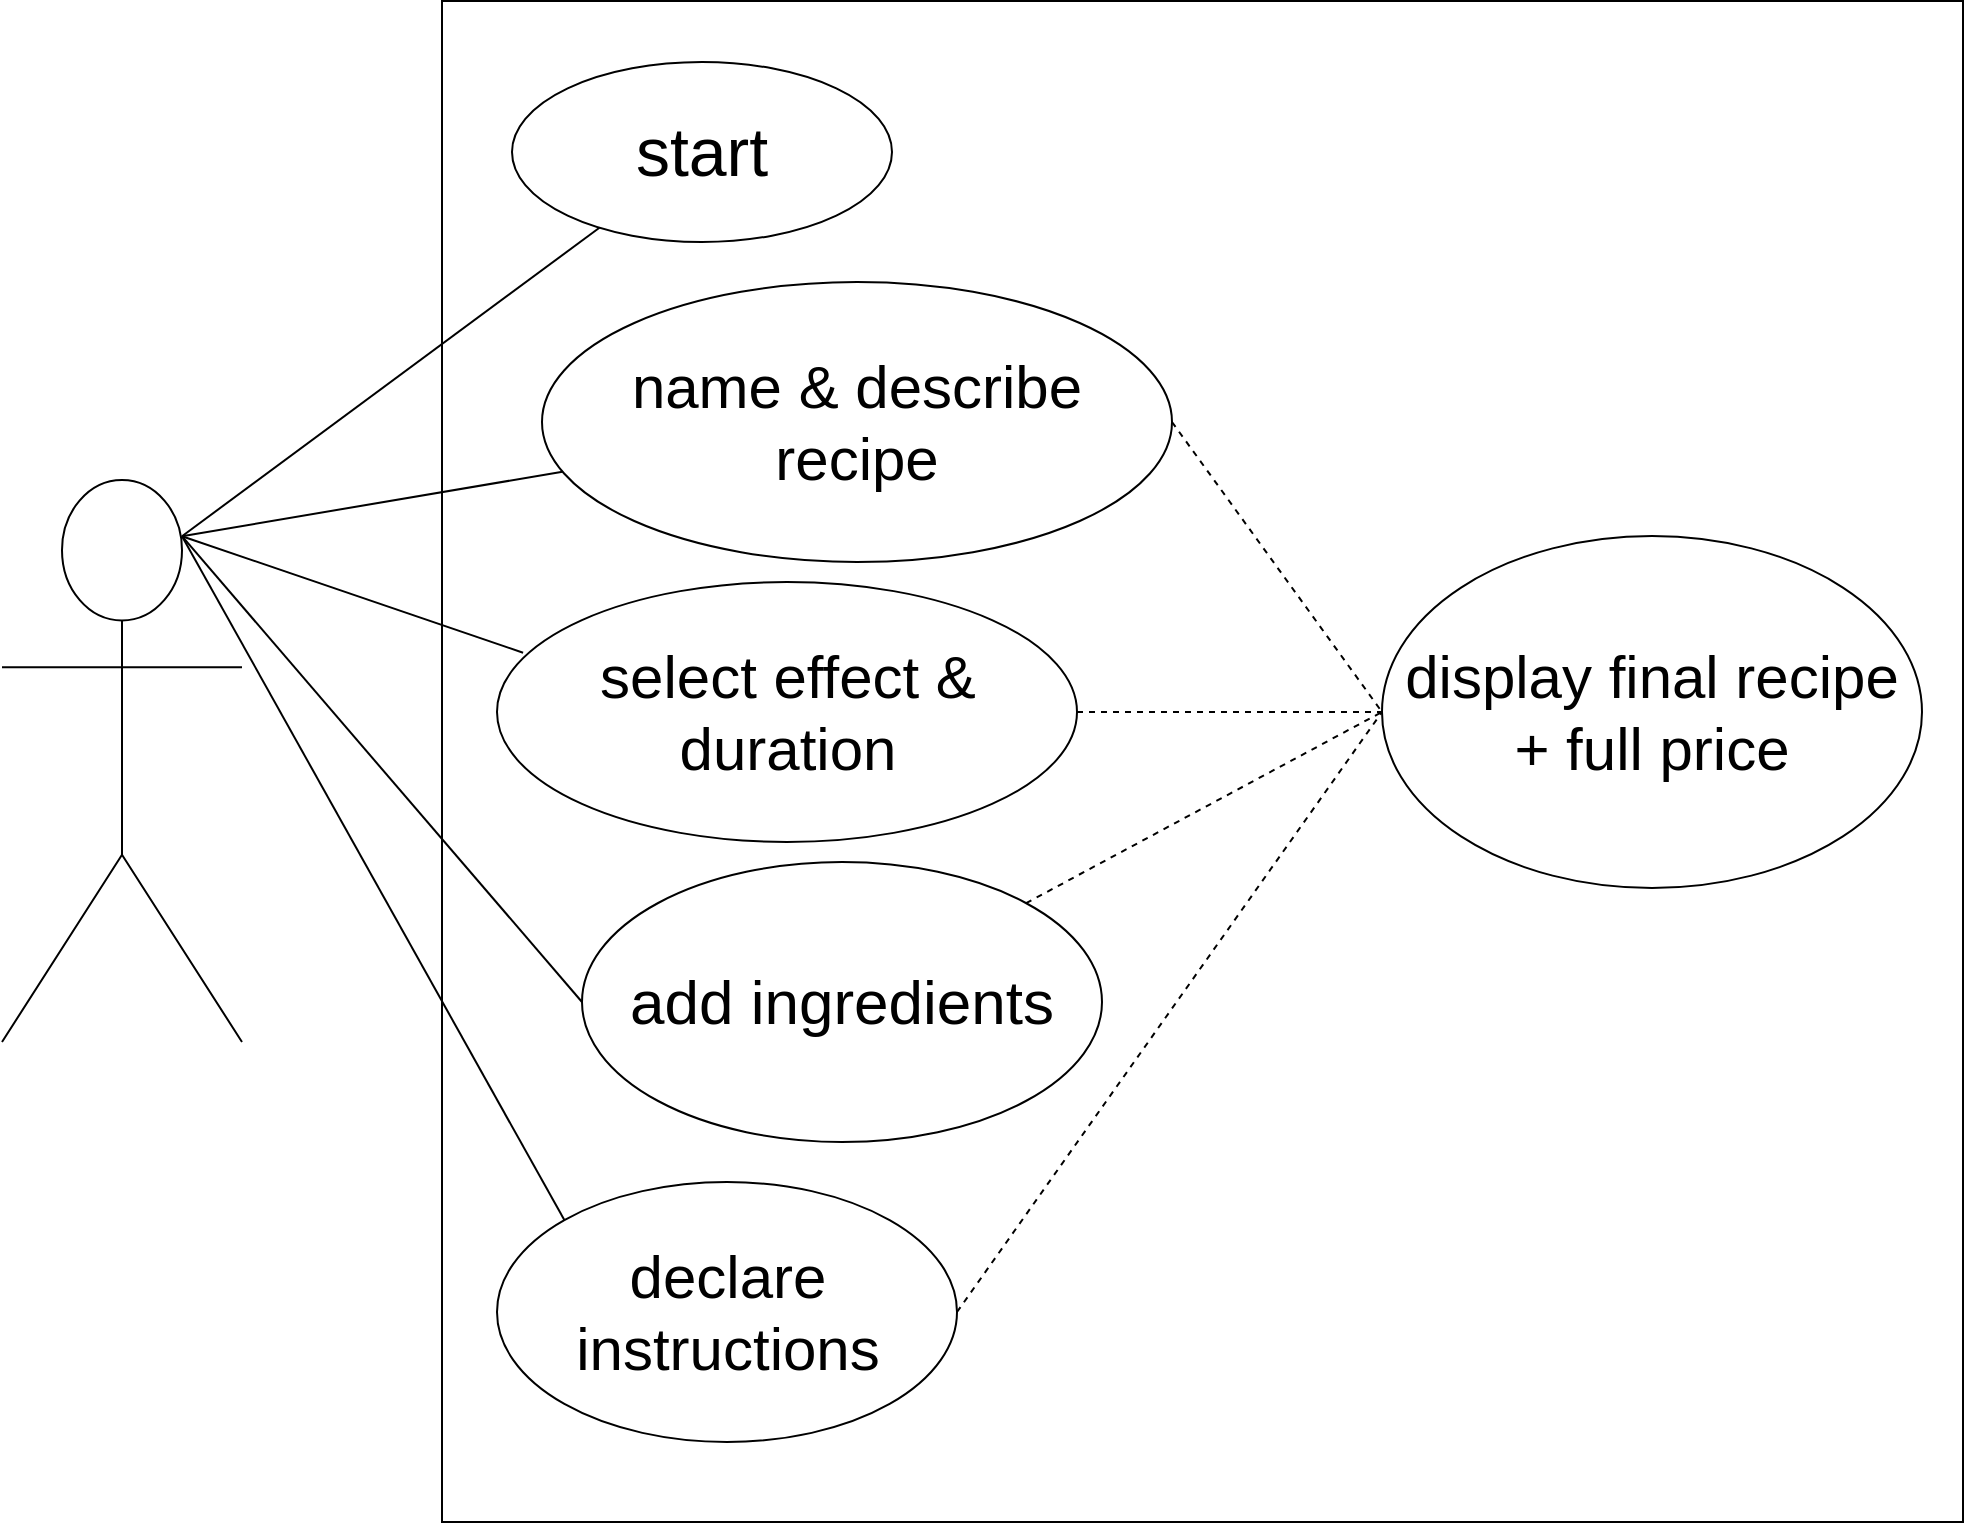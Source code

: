 <mxfile version="13.8.7" type="device"><diagram id="WeJbL1qnMweUcnmG6XKk" name="Page-1"><mxGraphModel dx="1663" dy="913" grid="1" gridSize="10" guides="1" tooltips="1" connect="1" arrows="1" fold="1" page="1" pageScale="1" pageWidth="1169" pageHeight="827" math="0" shadow="0"><root><mxCell id="0"/><mxCell id="1" parent="0"/><object label="Actor" id="BHJXWV2FdP6p7acsd8hn-1"><mxCell style="shape=umlActor;verticalLabelPosition=bottom;verticalAlign=top;html=1;noLabel=1;" vertex="1" parent="1"><mxGeometry x="140" y="279" width="120" height="281" as="geometry"/></mxCell></object><mxCell id="BHJXWV2FdP6p7acsd8hn-5" value="" style="whiteSpace=wrap;html=1;aspect=fixed;glass=0;noLabel=0;overflow=visible;backgroundOutline=0;fillColor=none;" vertex="1" parent="1"><mxGeometry x="360" y="39.5" width="760.5" height="760.5" as="geometry"/></mxCell><mxCell id="BHJXWV2FdP6p7acsd8hn-6" value="&lt;font style=&quot;font-size: 34px&quot;&gt;start&lt;/font&gt;" style="ellipse;whiteSpace=wrap;html=1;glass=0;" vertex="1" parent="1"><mxGeometry x="395" y="70" width="190" height="90" as="geometry"/></mxCell><mxCell id="BHJXWV2FdP6p7acsd8hn-7" value="&lt;font style=&quot;font-size: 30px&quot;&gt;name &amp;amp; describe recipe&lt;/font&gt;" style="ellipse;whiteSpace=wrap;html=1;glass=0;" vertex="1" parent="1"><mxGeometry x="410" y="180" width="315" height="140" as="geometry"/></mxCell><mxCell id="BHJXWV2FdP6p7acsd8hn-8" value="&lt;font style=&quot;font-size: 30px&quot;&gt;select effect &amp;amp; duration&lt;/font&gt;" style="ellipse;whiteSpace=wrap;html=1;glass=0;" vertex="1" parent="1"><mxGeometry x="387.5" y="330" width="290" height="130" as="geometry"/></mxCell><mxCell id="BHJXWV2FdP6p7acsd8hn-9" value="&lt;font style=&quot;font-size: 31px&quot;&gt;add ingredients&lt;/font&gt;" style="ellipse;whiteSpace=wrap;html=1;glass=0;" vertex="1" parent="1"><mxGeometry x="430" y="470" width="260" height="140" as="geometry"/></mxCell><mxCell id="BHJXWV2FdP6p7acsd8hn-10" value="&lt;font style=&quot;font-size: 30px&quot;&gt;declare instructions&lt;/font&gt;" style="ellipse;whiteSpace=wrap;html=1;glass=0;" vertex="1" parent="1"><mxGeometry x="387.5" y="630" width="230" height="130" as="geometry"/></mxCell><mxCell id="BHJXWV2FdP6p7acsd8hn-11" value="" style="endArrow=none;html=1;exitX=0.75;exitY=0.1;exitDx=0;exitDy=0;exitPerimeter=0;" edge="1" parent="1" source="BHJXWV2FdP6p7acsd8hn-1" target="BHJXWV2FdP6p7acsd8hn-6"><mxGeometry width="50" height="50" relative="1" as="geometry"><mxPoint x="330" y="280" as="sourcePoint"/><mxPoint x="570" y="380" as="targetPoint"/></mxGeometry></mxCell><mxCell id="BHJXWV2FdP6p7acsd8hn-12" value="" style="endArrow=none;html=1;exitX=0.75;exitY=0.1;exitDx=0;exitDy=0;exitPerimeter=0;" edge="1" parent="1" source="BHJXWV2FdP6p7acsd8hn-1" target="BHJXWV2FdP6p7acsd8hn-7"><mxGeometry width="50" height="50" relative="1" as="geometry"><mxPoint x="230" y="340" as="sourcePoint"/><mxPoint x="460" y="160" as="targetPoint"/></mxGeometry></mxCell><mxCell id="BHJXWV2FdP6p7acsd8hn-13" value="" style="endArrow=none;html=1;exitX=0.75;exitY=0.1;exitDx=0;exitDy=0;exitPerimeter=0;entryX=0.045;entryY=0.272;entryDx=0;entryDy=0;entryPerimeter=0;" edge="1" parent="1" source="BHJXWV2FdP6p7acsd8hn-1" target="BHJXWV2FdP6p7acsd8hn-8"><mxGeometry width="50" height="50" relative="1" as="geometry"><mxPoint x="520" y="430" as="sourcePoint"/><mxPoint x="570" y="380" as="targetPoint"/></mxGeometry></mxCell><mxCell id="BHJXWV2FdP6p7acsd8hn-14" value="" style="endArrow=none;html=1;exitX=0.75;exitY=0.1;exitDx=0;exitDy=0;exitPerimeter=0;entryX=0;entryY=0.5;entryDx=0;entryDy=0;" edge="1" parent="1" source="BHJXWV2FdP6p7acsd8hn-1" target="BHJXWV2FdP6p7acsd8hn-9"><mxGeometry width="50" height="50" relative="1" as="geometry"><mxPoint x="520" y="430" as="sourcePoint"/><mxPoint x="570" y="380" as="targetPoint"/></mxGeometry></mxCell><mxCell id="BHJXWV2FdP6p7acsd8hn-15" value="" style="endArrow=none;html=1;exitX=0.75;exitY=0.1;exitDx=0;exitDy=0;exitPerimeter=0;entryX=0;entryY=0;entryDx=0;entryDy=0;" edge="1" parent="1" source="BHJXWV2FdP6p7acsd8hn-1" target="BHJXWV2FdP6p7acsd8hn-10"><mxGeometry width="50" height="50" relative="1" as="geometry"><mxPoint x="520" y="430" as="sourcePoint"/><mxPoint x="570" y="380" as="targetPoint"/></mxGeometry></mxCell><mxCell id="BHJXWV2FdP6p7acsd8hn-16" value="&lt;font style=&quot;font-size: 30px&quot;&gt;display final recipe + full price&lt;/font&gt;" style="ellipse;whiteSpace=wrap;html=1;glass=0;" vertex="1" parent="1"><mxGeometry x="830" y="307" width="270" height="176" as="geometry"/></mxCell><mxCell id="BHJXWV2FdP6p7acsd8hn-17" value="" style="endArrow=none;dashed=1;html=1;entryX=0;entryY=0.5;entryDx=0;entryDy=0;exitX=1;exitY=0.5;exitDx=0;exitDy=0;" edge="1" parent="1" source="BHJXWV2FdP6p7acsd8hn-7" target="BHJXWV2FdP6p7acsd8hn-16"><mxGeometry width="50" height="50" relative="1" as="geometry"><mxPoint x="520" y="430" as="sourcePoint"/><mxPoint x="570" y="380" as="targetPoint"/></mxGeometry></mxCell><mxCell id="BHJXWV2FdP6p7acsd8hn-18" value="" style="endArrow=none;dashed=1;html=1;entryX=0;entryY=0.5;entryDx=0;entryDy=0;exitX=1;exitY=0.5;exitDx=0;exitDy=0;" edge="1" parent="1" source="BHJXWV2FdP6p7acsd8hn-8" target="BHJXWV2FdP6p7acsd8hn-16"><mxGeometry width="50" height="50" relative="1" as="geometry"><mxPoint x="520" y="430" as="sourcePoint"/><mxPoint x="570" y="380" as="targetPoint"/></mxGeometry></mxCell><mxCell id="BHJXWV2FdP6p7acsd8hn-19" value="" style="endArrow=none;dashed=1;html=1;entryX=0;entryY=0.5;entryDx=0;entryDy=0;" edge="1" parent="1" source="BHJXWV2FdP6p7acsd8hn-9" target="BHJXWV2FdP6p7acsd8hn-16"><mxGeometry width="50" height="50" relative="1" as="geometry"><mxPoint x="520" y="430" as="sourcePoint"/><mxPoint x="570" y="380" as="targetPoint"/></mxGeometry></mxCell><mxCell id="BHJXWV2FdP6p7acsd8hn-20" value="" style="endArrow=none;dashed=1;html=1;entryX=0;entryY=0.5;entryDx=0;entryDy=0;exitX=1;exitY=0.5;exitDx=0;exitDy=0;" edge="1" parent="1" source="BHJXWV2FdP6p7acsd8hn-10" target="BHJXWV2FdP6p7acsd8hn-16"><mxGeometry width="50" height="50" relative="1" as="geometry"><mxPoint x="520" y="430" as="sourcePoint"/><mxPoint x="570" y="380" as="targetPoint"/></mxGeometry></mxCell></root></mxGraphModel></diagram></mxfile>
